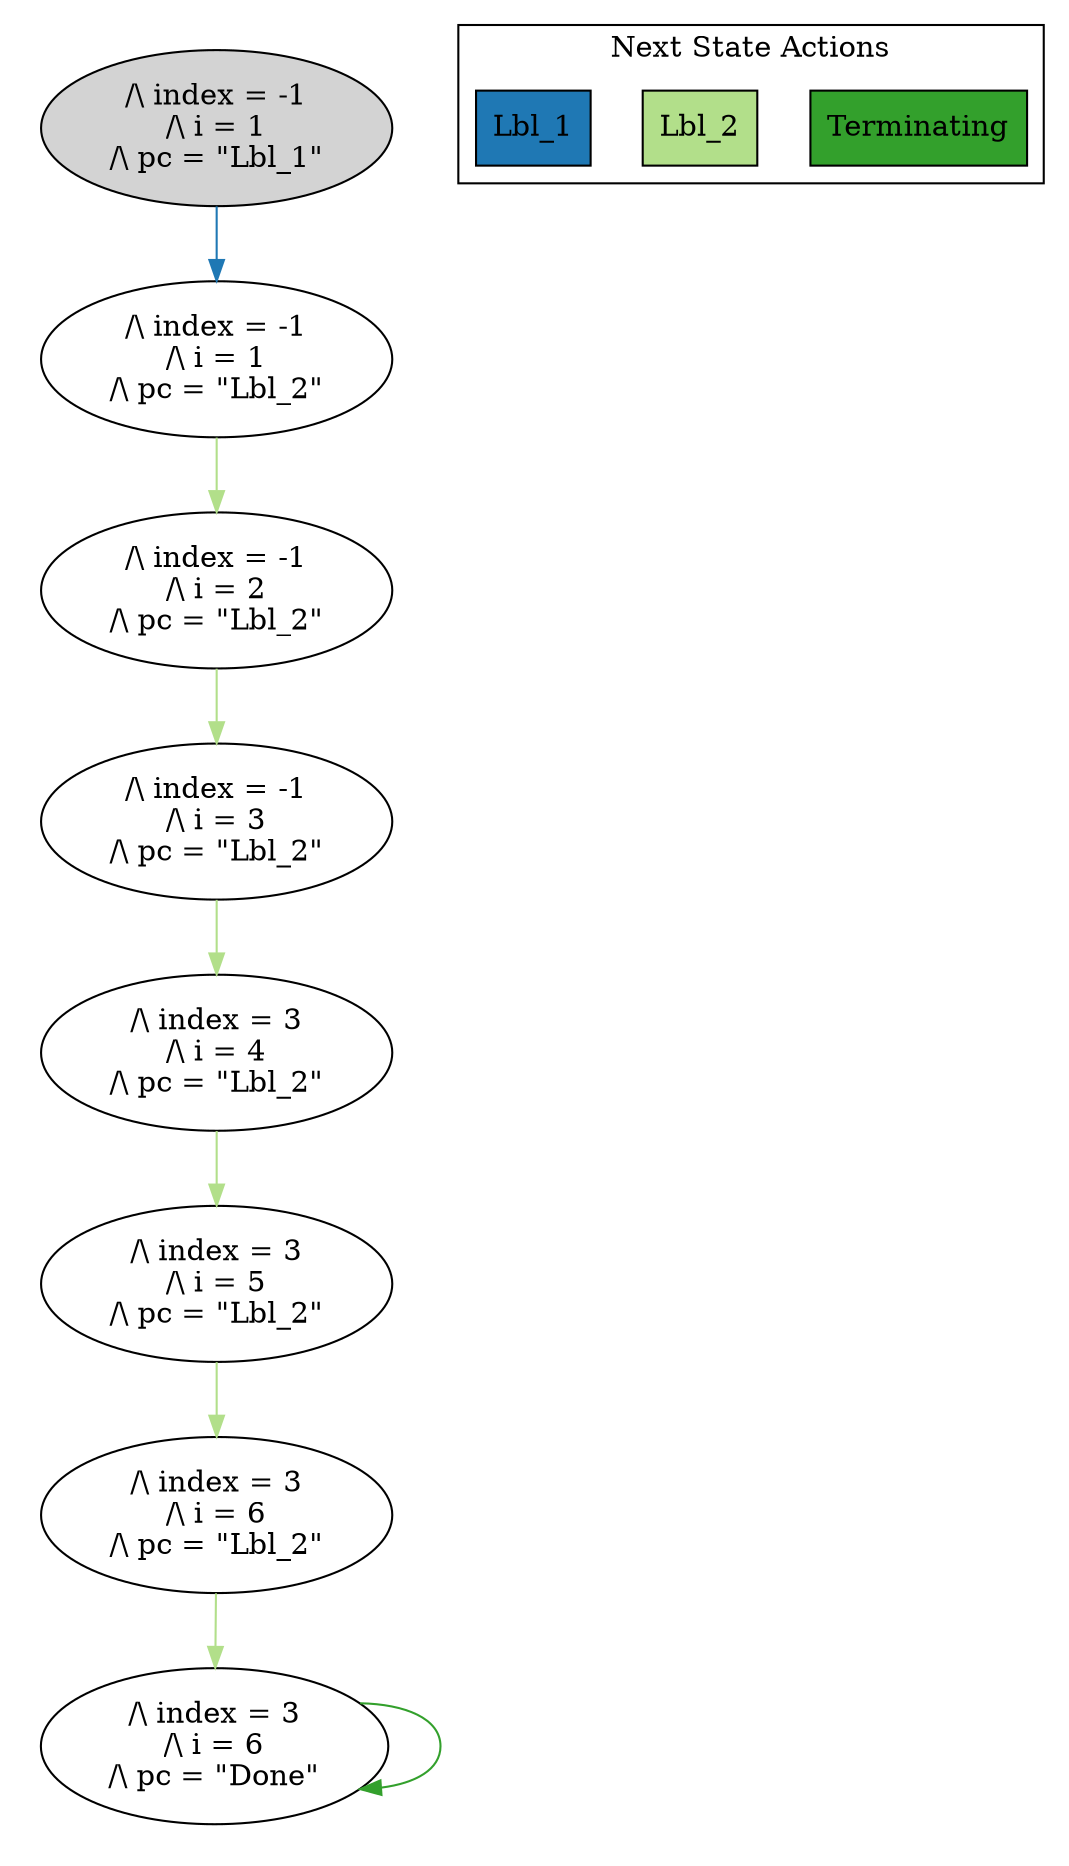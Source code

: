 strict digraph DiskGraph {
edge [colorscheme="paired12"]
nodesep=0.35;
subgraph cluster_graph {
color="white";
-4503265020940981888 [label="/\\ index = -1\n/\\ i = 1\n/\\ pc = \"Lbl_1\"",style = filled]
-4503265020940981888 -> 2382695521783665071 [label="",color="2",fontcolor="2"];
2382695521783665071 [label="/\\ index = -1\n/\\ i = 1\n/\\ pc = \"Lbl_2\""];
2382695521783665071 -> 3569276498157229927 [label="",color="3",fontcolor="3"];
3569276498157229927 [label="/\\ index = -1\n/\\ i = 2\n/\\ pc = \"Lbl_2\""];
3569276498157229927 -> -1523437779450142946 [label="",color="3",fontcolor="3"];
-1523437779450142946 [label="/\\ index = -1\n/\\ i = 3\n/\\ pc = \"Lbl_2\""];
-1523437779450142946 -> 141216049859105474 [label="",color="3",fontcolor="3"];
141216049859105474 [label="/\\ index = 3\n/\\ i = 4\n/\\ pc = \"Lbl_2\""];
141216049859105474 -> -2691318288845727045 [label="",color="3",fontcolor="3"];
-2691318288845727045 [label="/\\ index = 3\n/\\ i = 5\n/\\ pc = \"Lbl_2\""];
-2691318288845727045 -> -3873356654606214029 [label="",color="3",fontcolor="3"];
-3873356654606214029 [label="/\\ index = 3\n/\\ i = 6\n/\\ pc = \"Lbl_2\""];
-3873356654606214029 -> -7347883463147136680 [label="",color="3",fontcolor="3"];
-7347883463147136680 [label="/\\ index = 3\n/\\ i = 6\n/\\ pc = \"Done\""];
-7347883463147136680 -> -7347883463147136680 [label="",color="4",fontcolor="4"];
{rank = same; -4503265020940981888;}
{rank = same; 2382695521783665071;}
{rank = same; 3569276498157229927;}
{rank = same; -1523437779450142946;}
{rank = same; 141216049859105474;}
{rank = same; -2691318288845727045;}
{rank = same; -3873356654606214029;}
{rank = same; -7347883463147136680;}
}
subgraph cluster_legend {graph[style=bold];label = "Next State Actions" style="solid"
node [ labeljust="l",colorscheme="paired12",style=filled,shape=record ]
Terminating [label="Terminating",fillcolor=4]
Lbl_2 [label="Lbl_2",fillcolor=3]
Lbl_1 [label="Lbl_1",fillcolor=2]
}}
